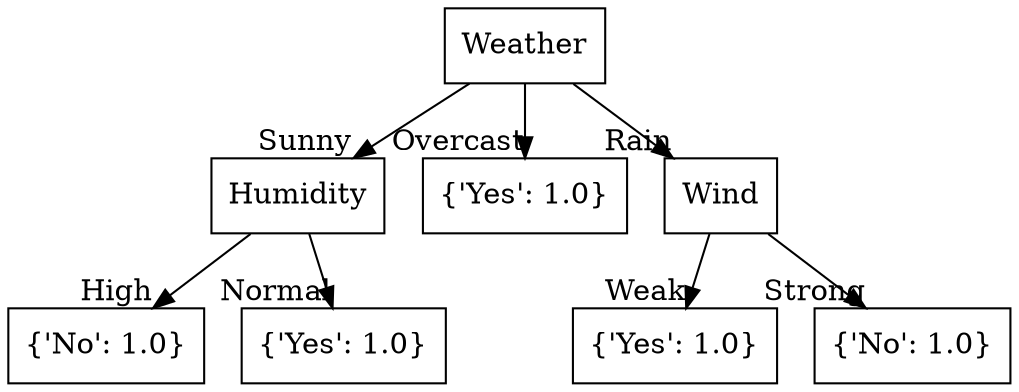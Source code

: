 digraph Tree {
node [shape=box] ;
0 [label="Weather"] ;
1 [label="Humidity"] ;
0 -> 1 [headlabel="Sunny"] ;
2 [label="{'Yes': 1.0}"] ;
0 -> 2 [headlabel="Overcast"] ;
3 [label="Wind"] ;
0 -> 3 [headlabel="Rain"] ;
4 [label="{'No': 1.0}"] ;
1 -> 4 [headlabel="High"] ;
5 [label="{'Yes': 1.0}"] ;
1 -> 5 [headlabel="Normal"] ;
6 [label="{'Yes': 1.0}"] ;
3 -> 6 [headlabel="Weak"] ;
7 [label="{'No': 1.0}"] ;
3 -> 7 [headlabel="Strong"] ;
}